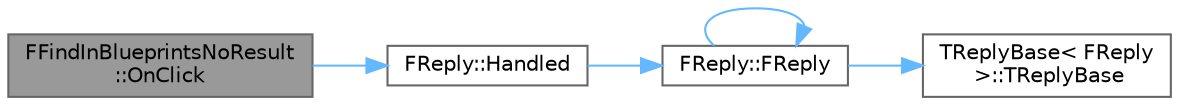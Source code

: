 digraph "FFindInBlueprintsNoResult::OnClick"
{
 // INTERACTIVE_SVG=YES
 // LATEX_PDF_SIZE
  bgcolor="transparent";
  edge [fontname=Helvetica,fontsize=10,labelfontname=Helvetica,labelfontsize=10];
  node [fontname=Helvetica,fontsize=10,shape=box,height=0.2,width=0.4];
  rankdir="LR";
  Node1 [id="Node000001",label="FFindInBlueprintsNoResult\l::OnClick",height=0.2,width=0.4,color="gray40", fillcolor="grey60", style="filled", fontcolor="black",tooltip="FFindInBlueprintsResult Interface."];
  Node1 -> Node2 [id="edge1_Node000001_Node000002",color="steelblue1",style="solid",tooltip=" "];
  Node2 [id="Node000002",label="FReply::Handled",height=0.2,width=0.4,color="grey40", fillcolor="white", style="filled",URL="$d1/d93/classFReply.html#af1dc4382b4be21e68dfe6454f34c791f",tooltip="An event should return a FReply::Handled() to let the system know that an event was handled."];
  Node2 -> Node3 [id="edge2_Node000002_Node000003",color="steelblue1",style="solid",tooltip=" "];
  Node3 [id="Node000003",label="FReply::FReply",height=0.2,width=0.4,color="grey40", fillcolor="white", style="filled",URL="$d1/d93/classFReply.html#a17b023666800ff427736ba11b538812d",tooltip="Hidden default constructor."];
  Node3 -> Node3 [id="edge3_Node000003_Node000003",color="steelblue1",style="solid",tooltip=" "];
  Node3 -> Node4 [id="edge4_Node000003_Node000004",color="steelblue1",style="solid",tooltip=" "];
  Node4 [id="Node000004",label="TReplyBase\< FReply\l \>::TReplyBase",height=0.2,width=0.4,color="grey40", fillcolor="white", style="filled",URL="$d9/dab/classTReplyBase.html#a1e9ad2234a336e01bf672bdb3ac91423",tooltip=" "];
}
